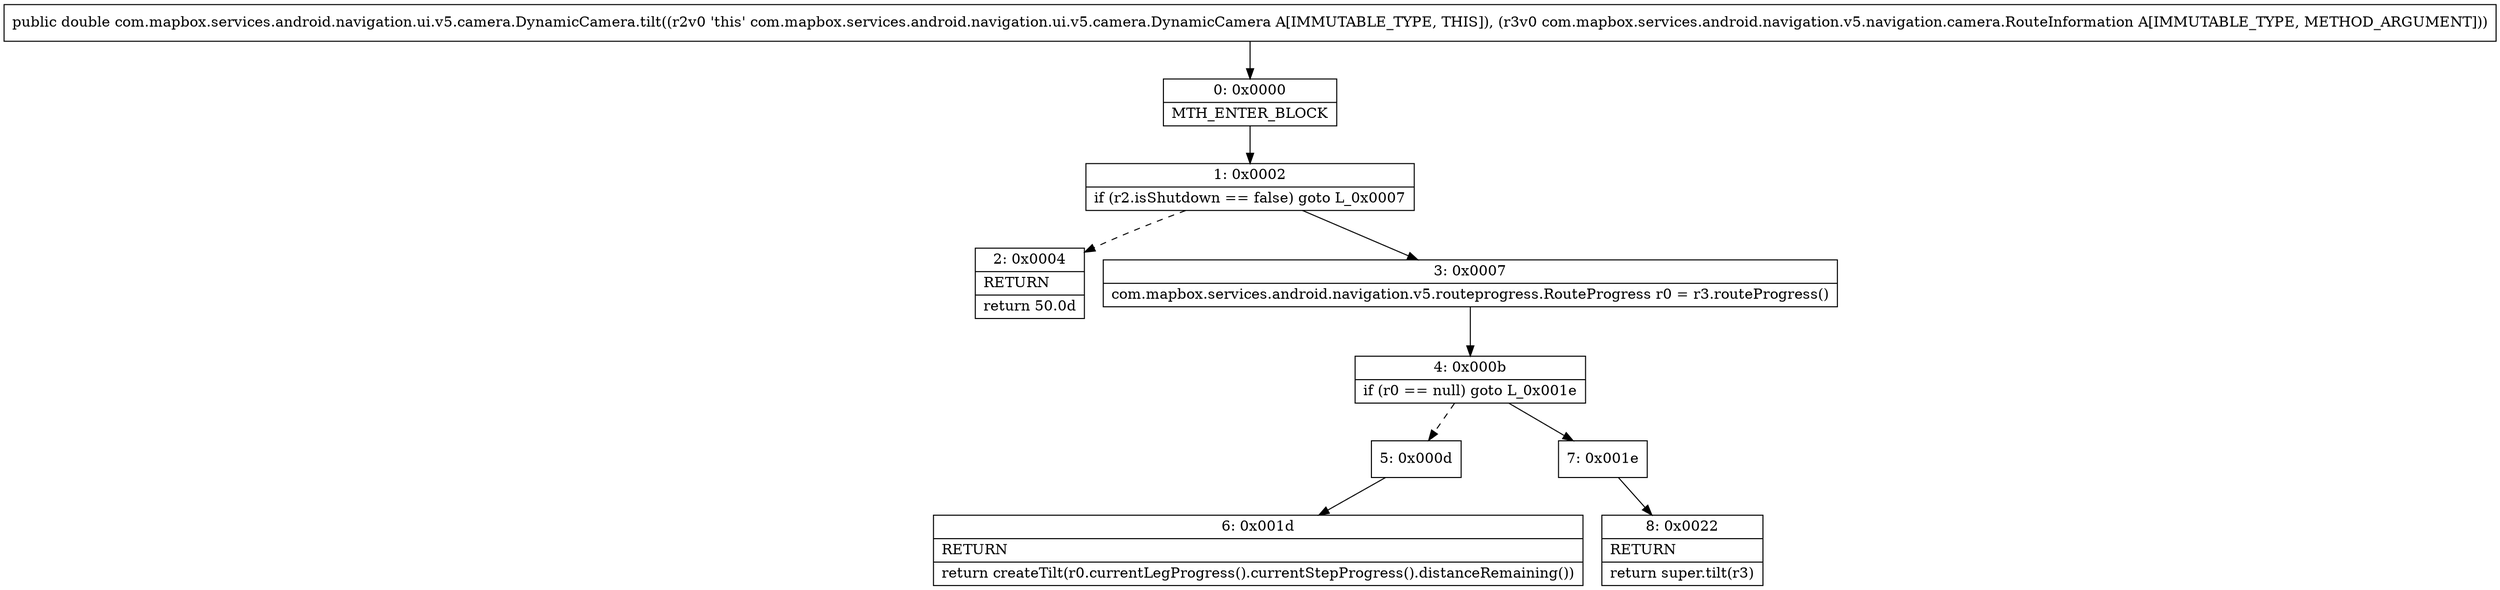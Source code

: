 digraph "CFG forcom.mapbox.services.android.navigation.ui.v5.camera.DynamicCamera.tilt(Lcom\/mapbox\/services\/android\/navigation\/v5\/navigation\/camera\/RouteInformation;)D" {
Node_0 [shape=record,label="{0\:\ 0x0000|MTH_ENTER_BLOCK\l}"];
Node_1 [shape=record,label="{1\:\ 0x0002|if (r2.isShutdown == false) goto L_0x0007\l}"];
Node_2 [shape=record,label="{2\:\ 0x0004|RETURN\l|return 50.0d\l}"];
Node_3 [shape=record,label="{3\:\ 0x0007|com.mapbox.services.android.navigation.v5.routeprogress.RouteProgress r0 = r3.routeProgress()\l}"];
Node_4 [shape=record,label="{4\:\ 0x000b|if (r0 == null) goto L_0x001e\l}"];
Node_5 [shape=record,label="{5\:\ 0x000d}"];
Node_6 [shape=record,label="{6\:\ 0x001d|RETURN\l|return createTilt(r0.currentLegProgress().currentStepProgress().distanceRemaining())\l}"];
Node_7 [shape=record,label="{7\:\ 0x001e}"];
Node_8 [shape=record,label="{8\:\ 0x0022|RETURN\l|return super.tilt(r3)\l}"];
MethodNode[shape=record,label="{public double com.mapbox.services.android.navigation.ui.v5.camera.DynamicCamera.tilt((r2v0 'this' com.mapbox.services.android.navigation.ui.v5.camera.DynamicCamera A[IMMUTABLE_TYPE, THIS]), (r3v0 com.mapbox.services.android.navigation.v5.navigation.camera.RouteInformation A[IMMUTABLE_TYPE, METHOD_ARGUMENT])) }"];
MethodNode -> Node_0;
Node_0 -> Node_1;
Node_1 -> Node_2[style=dashed];
Node_1 -> Node_3;
Node_3 -> Node_4;
Node_4 -> Node_5[style=dashed];
Node_4 -> Node_7;
Node_5 -> Node_6;
Node_7 -> Node_8;
}

